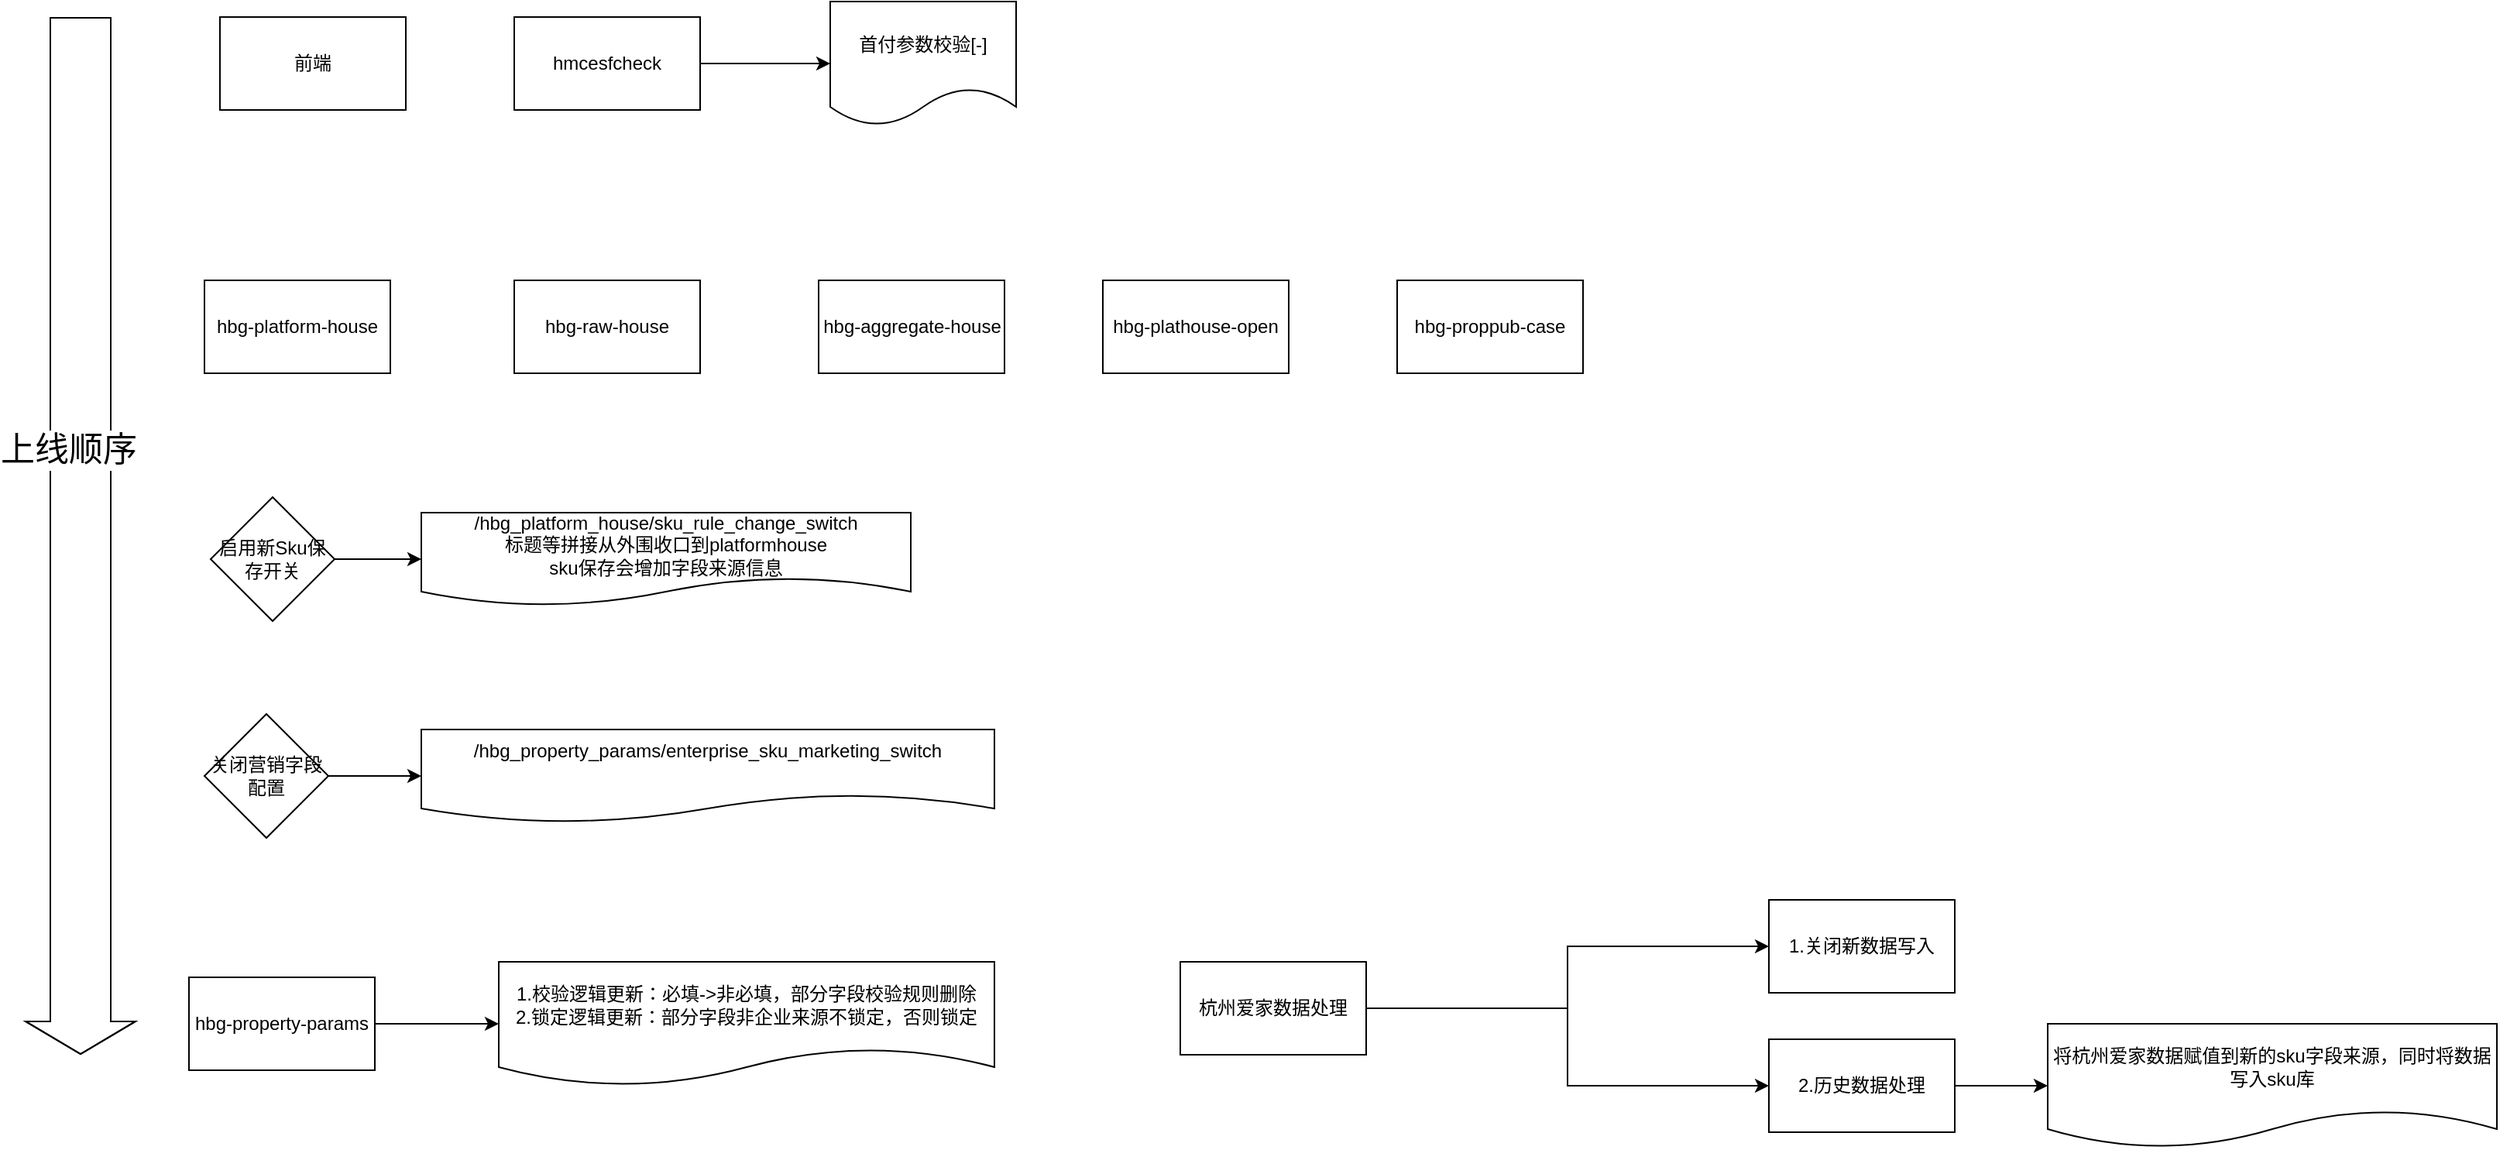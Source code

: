 <mxfile version="20.7.4" type="github">
  <diagram id="y_53rAG5DGesoi1Buwiy" name="Page-1">
    <mxGraphModel dx="2020" dy="739" grid="1" gridSize="10" guides="1" tooltips="1" connect="1" arrows="1" fold="1" page="1" pageScale="1" pageWidth="827" pageHeight="1169" math="0" shadow="0">
      <root>
        <mxCell id="0" />
        <mxCell id="1" parent="0" />
        <mxCell id="_C74lV_GxV1o3IRPBV0W-9" value="" style="edgeStyle=orthogonalEdgeStyle;rounded=0;orthogonalLoop=1;jettySize=auto;html=1;" edge="1" parent="1" source="_C74lV_GxV1o3IRPBV0W-1" target="_C74lV_GxV1o3IRPBV0W-8">
          <mxGeometry relative="1" as="geometry" />
        </mxCell>
        <mxCell id="_C74lV_GxV1o3IRPBV0W-1" value="hmcesfcheck" style="rounded=0;whiteSpace=wrap;html=1;" vertex="1" parent="1">
          <mxGeometry x="320" y="100" width="120" height="60" as="geometry" />
        </mxCell>
        <mxCell id="_C74lV_GxV1o3IRPBV0W-2" value="hbg-aggregate-house" style="rounded=0;whiteSpace=wrap;html=1;" vertex="1" parent="1">
          <mxGeometry x="516.5" y="270" width="120" height="60" as="geometry" />
        </mxCell>
        <mxCell id="_C74lV_GxV1o3IRPBV0W-3" value="hbg-platform-house" style="rounded=0;whiteSpace=wrap;html=1;" vertex="1" parent="1">
          <mxGeometry x="120" y="270" width="120" height="60" as="geometry" />
        </mxCell>
        <mxCell id="_C74lV_GxV1o3IRPBV0W-4" value="hbg-plathouse-open" style="rounded=0;whiteSpace=wrap;html=1;" vertex="1" parent="1">
          <mxGeometry x="700" y="270" width="120" height="60" as="geometry" />
        </mxCell>
        <mxCell id="_C74lV_GxV1o3IRPBV0W-12" value="" style="edgeStyle=orthogonalEdgeStyle;rounded=0;orthogonalLoop=1;jettySize=auto;html=1;" edge="1" parent="1" source="_C74lV_GxV1o3IRPBV0W-5" target="_C74lV_GxV1o3IRPBV0W-11">
          <mxGeometry relative="1" as="geometry" />
        </mxCell>
        <mxCell id="_C74lV_GxV1o3IRPBV0W-5" value="hbg-property-params" style="rounded=0;whiteSpace=wrap;html=1;" vertex="1" parent="1">
          <mxGeometry x="110" y="720" width="120" height="60" as="geometry" />
        </mxCell>
        <mxCell id="_C74lV_GxV1o3IRPBV0W-6" value="hbg-proppub-case" style="rounded=0;whiteSpace=wrap;html=1;" vertex="1" parent="1">
          <mxGeometry x="890" y="270" width="120" height="60" as="geometry" />
        </mxCell>
        <mxCell id="_C74lV_GxV1o3IRPBV0W-7" value="hbg-raw-house" style="rounded=0;whiteSpace=wrap;html=1;" vertex="1" parent="1">
          <mxGeometry x="320" y="270" width="120" height="60" as="geometry" />
        </mxCell>
        <mxCell id="_C74lV_GxV1o3IRPBV0W-8" value="首付参数校验[-]" style="shape=document;whiteSpace=wrap;html=1;boundedLbl=1;rounded=0;" vertex="1" parent="1">
          <mxGeometry x="524" y="90" width="120" height="80" as="geometry" />
        </mxCell>
        <mxCell id="_C74lV_GxV1o3IRPBV0W-20" value="" style="edgeStyle=orthogonalEdgeStyle;rounded=0;orthogonalLoop=1;jettySize=auto;html=1;strokeColor=default;strokeWidth=1;fontSize=12;" edge="1" parent="1" source="_C74lV_GxV1o3IRPBV0W-10" target="_C74lV_GxV1o3IRPBV0W-19">
          <mxGeometry relative="1" as="geometry" />
        </mxCell>
        <mxCell id="_C74lV_GxV1o3IRPBV0W-10" value="启用新Sku保存开关" style="rhombus;whiteSpace=wrap;html=1;" vertex="1" parent="1">
          <mxGeometry x="124" y="410" width="80" height="80" as="geometry" />
        </mxCell>
        <mxCell id="_C74lV_GxV1o3IRPBV0W-11" value="1.校验逻辑更新：必填-&amp;gt;非必填，部分字段校验规则删除&lt;br&gt;2.锁定逻辑更新：部分字段非企业来源不锁定，否则锁定" style="shape=document;whiteSpace=wrap;html=1;boundedLbl=1;rounded=0;" vertex="1" parent="1">
          <mxGeometry x="310" y="710" width="320" height="80" as="geometry" />
        </mxCell>
        <mxCell id="_C74lV_GxV1o3IRPBV0W-13" value="" style="shape=flexArrow;endArrow=classic;html=1;rounded=0;width=39;endSize=6.67;endWidth=31;strokeWidth=1;fontSize=22;verticalAlign=bottom;strokeColor=default;" edge="1" parent="1">
          <mxGeometry width="50" height="50" relative="1" as="geometry">
            <mxPoint x="40" y="100" as="sourcePoint" />
            <mxPoint x="40" y="770" as="targetPoint" />
            <Array as="points">
              <mxPoint x="40" y="360" />
            </Array>
          </mxGeometry>
        </mxCell>
        <mxCell id="_C74lV_GxV1o3IRPBV0W-15" value="上线顺序" style="edgeLabel;html=1;align=center;verticalAlign=top;resizable=0;points=[];fontSize=22;" vertex="1" connectable="0" parent="_C74lV_GxV1o3IRPBV0W-13">
          <mxGeometry x="-0.225" y="-8" relative="1" as="geometry">
            <mxPoint as="offset" />
          </mxGeometry>
        </mxCell>
        <mxCell id="_C74lV_GxV1o3IRPBV0W-18" value="" style="edgeStyle=orthogonalEdgeStyle;rounded=0;orthogonalLoop=1;jettySize=auto;html=1;strokeColor=default;strokeWidth=1;fontSize=12;" edge="1" parent="1" source="_C74lV_GxV1o3IRPBV0W-16" target="_C74lV_GxV1o3IRPBV0W-17">
          <mxGeometry relative="1" as="geometry" />
        </mxCell>
        <mxCell id="_C74lV_GxV1o3IRPBV0W-16" value="关闭营销字段配置" style="rhombus;whiteSpace=wrap;html=1;fontSize=12;" vertex="1" parent="1">
          <mxGeometry x="120" y="550" width="80" height="80" as="geometry" />
        </mxCell>
        <mxCell id="_C74lV_GxV1o3IRPBV0W-17" value="&lt;div&gt;/hbg_property_params/enterprise_sku_marketing_switch&lt;/div&gt;&lt;div&gt;&lt;br&gt;&lt;/div&gt;" style="shape=document;whiteSpace=wrap;html=1;boundedLbl=1;" vertex="1" parent="1">
          <mxGeometry x="260" y="560" width="370" height="60" as="geometry" />
        </mxCell>
        <mxCell id="_C74lV_GxV1o3IRPBV0W-19" value="&lt;div&gt;/hbg_platform_house/sku_rule_change_switch&lt;/div&gt;&lt;div&gt;标题等拼接从外围收口到platformhouse&lt;br&gt;sku保存会增加字段来源信息&lt;/div&gt;" style="shape=document;whiteSpace=wrap;html=1;boundedLbl=1;" vertex="1" parent="1">
          <mxGeometry x="260" y="420" width="316" height="60" as="geometry" />
        </mxCell>
        <mxCell id="_C74lV_GxV1o3IRPBV0W-21" value="前端" style="rounded=0;whiteSpace=wrap;html=1;fontSize=12;" vertex="1" parent="1">
          <mxGeometry x="130" y="100" width="120" height="60" as="geometry" />
        </mxCell>
        <mxCell id="_C74lV_GxV1o3IRPBV0W-26" value="" style="edgeStyle=orthogonalEdgeStyle;rounded=0;orthogonalLoop=1;jettySize=auto;html=1;strokeColor=default;strokeWidth=1;fontSize=12;" edge="1" parent="1" source="_C74lV_GxV1o3IRPBV0W-22" target="_C74lV_GxV1o3IRPBV0W-25">
          <mxGeometry relative="1" as="geometry" />
        </mxCell>
        <mxCell id="_C74lV_GxV1o3IRPBV0W-29" value="" style="edgeStyle=orthogonalEdgeStyle;rounded=0;orthogonalLoop=1;jettySize=auto;html=1;strokeColor=default;strokeWidth=1;fontSize=12;" edge="1" parent="1" source="_C74lV_GxV1o3IRPBV0W-22" target="_C74lV_GxV1o3IRPBV0W-28">
          <mxGeometry relative="1" as="geometry" />
        </mxCell>
        <mxCell id="_C74lV_GxV1o3IRPBV0W-22" value="杭州爱家数据处理" style="rounded=0;whiteSpace=wrap;html=1;fontSize=12;" vertex="1" parent="1">
          <mxGeometry x="750" y="710" width="120" height="60" as="geometry" />
        </mxCell>
        <mxCell id="_C74lV_GxV1o3IRPBV0W-23" value="将杭州爱家数据赋值到新的sku字段来源，同时将数据写入sku库" style="shape=document;whiteSpace=wrap;html=1;boundedLbl=1;rounded=0;" vertex="1" parent="1">
          <mxGeometry x="1310" y="750" width="290" height="80" as="geometry" />
        </mxCell>
        <mxCell id="_C74lV_GxV1o3IRPBV0W-27" style="edgeStyle=orthogonalEdgeStyle;rounded=0;orthogonalLoop=1;jettySize=auto;html=1;entryX=0;entryY=0.5;entryDx=0;entryDy=0;strokeColor=default;strokeWidth=1;fontSize=12;" edge="1" parent="1" source="_C74lV_GxV1o3IRPBV0W-25" target="_C74lV_GxV1o3IRPBV0W-23">
          <mxGeometry relative="1" as="geometry" />
        </mxCell>
        <mxCell id="_C74lV_GxV1o3IRPBV0W-25" value="2.历史数据处理" style="rounded=0;whiteSpace=wrap;html=1;" vertex="1" parent="1">
          <mxGeometry x="1130" y="760" width="120" height="60" as="geometry" />
        </mxCell>
        <mxCell id="_C74lV_GxV1o3IRPBV0W-28" value="1.关闭新数据写入" style="whiteSpace=wrap;html=1;rounded=0;" vertex="1" parent="1">
          <mxGeometry x="1130" y="670" width="120" height="60" as="geometry" />
        </mxCell>
      </root>
    </mxGraphModel>
  </diagram>
</mxfile>
